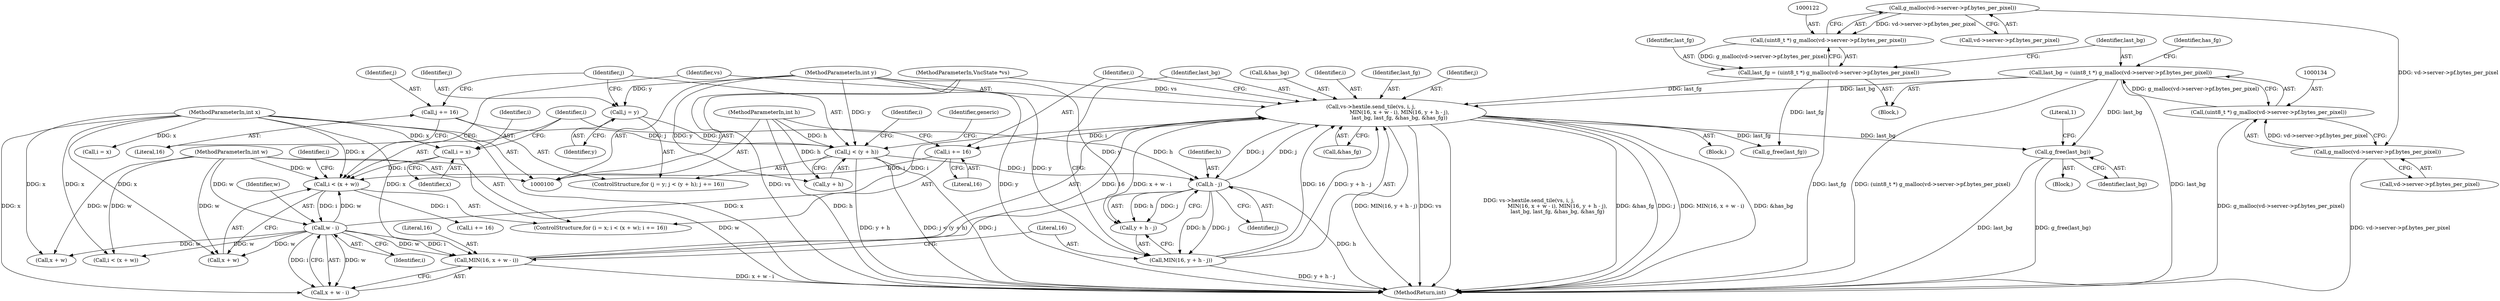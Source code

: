 digraph "1_qemu_9f64916da20eea67121d544698676295bbb105a7@API" {
"1000213" [label="(Call,g_free(last_bg))"];
"1000131" [label="(Call,last_bg = (uint8_t *) g_malloc(vd->server->pf.bytes_per_pixel))"];
"1000133" [label="(Call,(uint8_t *) g_malloc(vd->server->pf.bytes_per_pixel))"];
"1000135" [label="(Call,g_malloc(vd->server->pf.bytes_per_pixel))"];
"1000123" [label="(Call,g_malloc(vd->server->pf.bytes_per_pixel))"];
"1000187" [label="(Call,vs->hextile.send_tile(vs, i, j,\n                                  MIN(16, x + w - i), MIN(16, y + h - j),\n                                  last_bg, last_fg, &has_bg, &has_fg))"];
"1000101" [label="(MethodParameterIn,VncState *vs)"];
"1000195" [label="(Call,w - i)"];
"1000104" [label="(MethodParameterIn,int w)"];
"1000178" [label="(Call,i < (x + w))"];
"1000183" [label="(Call,i += 16)"];
"1000175" [label="(Call,i = x)"];
"1000102" [label="(MethodParameterIn,int x)"];
"1000202" [label="(Call,h - j)"];
"1000105" [label="(MethodParameterIn,int h)"];
"1000152" [label="(Call,j < (y + h))"];
"1000157" [label="(Call,j += 16)"];
"1000149" [label="(Call,j = y)"];
"1000103" [label="(MethodParameterIn,int y)"];
"1000191" [label="(Call,MIN(16, x + w - i))"];
"1000198" [label="(Call,MIN(16, y + h - j))"];
"1000119" [label="(Call,last_fg = (uint8_t *) g_malloc(vd->server->pf.bytes_per_pixel))"];
"1000121" [label="(Call,(uint8_t *) g_malloc(vd->server->pf.bytes_per_pixel))"];
"1000187" [label="(Call,vs->hextile.send_tile(vs, i, j,\n                                  MIN(16, x + w - i), MIN(16, y + h - j),\n                                  last_bg, last_fg, &has_bg, &has_fg))"];
"1000105" [label="(MethodParameterIn,int h)"];
"1000123" [label="(Call,g_malloc(vd->server->pf.bytes_per_pixel))"];
"1000203" [label="(Identifier,h)"];
"1000131" [label="(Call,last_bg = (uint8_t *) g_malloc(vd->server->pf.bytes_per_pixel))"];
"1000300" [label="(MethodReturn,int)"];
"1000192" [label="(Literal,16)"];
"1000185" [label="(Literal,16)"];
"1000165" [label="(Call,i < (x + w))"];
"1000209" [label="(Call,&has_fg)"];
"1000193" [label="(Call,x + w - i)"];
"1000186" [label="(Block,)"];
"1000183" [label="(Call,i += 16)"];
"1000119" [label="(Call,last_fg = (uint8_t *) g_malloc(vd->server->pf.bytes_per_pixel))"];
"1000189" [label="(Identifier,i)"];
"1000170" [label="(Call,i += 16)"];
"1000150" [label="(Identifier,j)"];
"1000199" [label="(Literal,16)"];
"1000206" [label="(Identifier,last_fg)"];
"1000175" [label="(Call,i = x)"];
"1000197" [label="(Identifier,i)"];
"1000163" [label="(Identifier,i)"];
"1000204" [label="(Identifier,j)"];
"1000144" [label="(Identifier,has_fg)"];
"1000176" [label="(Identifier,i)"];
"1000124" [label="(Call,vd->server->pf.bytes_per_pixel)"];
"1000136" [label="(Call,vd->server->pf.bytes_per_pixel)"];
"1000177" [label="(Identifier,x)"];
"1000162" [label="(Call,i = x)"];
"1000152" [label="(Call,j < (y + h))"];
"1000180" [label="(Call,x + w)"];
"1000190" [label="(Identifier,j)"];
"1000167" [label="(Call,x + w)"];
"1000198" [label="(Call,MIN(16, y + h - j))"];
"1000184" [label="(Identifier,i)"];
"1000148" [label="(ControlStructure,for (j = y; j < (y + h); j += 16))"];
"1000159" [label="(Literal,16)"];
"1000214" [label="(Identifier,last_bg)"];
"1000132" [label="(Identifier,last_bg)"];
"1000135" [label="(Call,g_malloc(vd->server->pf.bytes_per_pixel))"];
"1000195" [label="(Call,w - i)"];
"1000196" [label="(Identifier,w)"];
"1000178" [label="(Call,i < (x + w))"];
"1000174" [label="(ControlStructure,for (i = x; i < (x + w); i += 16))"];
"1000220" [label="(Identifier,generic)"];
"1000157" [label="(Call,j += 16)"];
"1000188" [label="(Identifier,vs)"];
"1000158" [label="(Identifier,j)"];
"1000106" [label="(Block,)"];
"1000211" [label="(Call,g_free(last_fg))"];
"1000153" [label="(Identifier,j)"];
"1000171" [label="(Identifier,i)"];
"1000191" [label="(Call,MIN(16, x + w - i))"];
"1000103" [label="(MethodParameterIn,int y)"];
"1000213" [label="(Call,g_free(last_bg))"];
"1000101" [label="(MethodParameterIn,VncState *vs)"];
"1000120" [label="(Identifier,last_fg)"];
"1000207" [label="(Call,&has_bg)"];
"1000149" [label="(Call,j = y)"];
"1000179" [label="(Identifier,i)"];
"1000216" [label="(Literal,1)"];
"1000205" [label="(Identifier,last_bg)"];
"1000151" [label="(Identifier,y)"];
"1000202" [label="(Call,h - j)"];
"1000133" [label="(Call,(uint8_t *) g_malloc(vd->server->pf.bytes_per_pixel))"];
"1000104" [label="(MethodParameterIn,int w)"];
"1000160" [label="(Block,)"];
"1000121" [label="(Call,(uint8_t *) g_malloc(vd->server->pf.bytes_per_pixel))"];
"1000200" [label="(Call,y + h - j)"];
"1000102" [label="(MethodParameterIn,int x)"];
"1000154" [label="(Call,y + h)"];
"1000213" -> "1000160"  [label="AST: "];
"1000213" -> "1000214"  [label="CFG: "];
"1000214" -> "1000213"  [label="AST: "];
"1000216" -> "1000213"  [label="CFG: "];
"1000213" -> "1000300"  [label="DDG: last_bg"];
"1000213" -> "1000300"  [label="DDG: g_free(last_bg)"];
"1000131" -> "1000213"  [label="DDG: last_bg"];
"1000187" -> "1000213"  [label="DDG: last_bg"];
"1000131" -> "1000106"  [label="AST: "];
"1000131" -> "1000133"  [label="CFG: "];
"1000132" -> "1000131"  [label="AST: "];
"1000133" -> "1000131"  [label="AST: "];
"1000144" -> "1000131"  [label="CFG: "];
"1000131" -> "1000300"  [label="DDG: last_bg"];
"1000131" -> "1000300"  [label="DDG: (uint8_t *) g_malloc(vd->server->pf.bytes_per_pixel)"];
"1000133" -> "1000131"  [label="DDG: g_malloc(vd->server->pf.bytes_per_pixel)"];
"1000131" -> "1000187"  [label="DDG: last_bg"];
"1000133" -> "1000135"  [label="CFG: "];
"1000134" -> "1000133"  [label="AST: "];
"1000135" -> "1000133"  [label="AST: "];
"1000133" -> "1000300"  [label="DDG: g_malloc(vd->server->pf.bytes_per_pixel)"];
"1000135" -> "1000133"  [label="DDG: vd->server->pf.bytes_per_pixel"];
"1000135" -> "1000136"  [label="CFG: "];
"1000136" -> "1000135"  [label="AST: "];
"1000135" -> "1000300"  [label="DDG: vd->server->pf.bytes_per_pixel"];
"1000123" -> "1000135"  [label="DDG: vd->server->pf.bytes_per_pixel"];
"1000123" -> "1000121"  [label="AST: "];
"1000123" -> "1000124"  [label="CFG: "];
"1000124" -> "1000123"  [label="AST: "];
"1000121" -> "1000123"  [label="CFG: "];
"1000123" -> "1000121"  [label="DDG: vd->server->pf.bytes_per_pixel"];
"1000187" -> "1000186"  [label="AST: "];
"1000187" -> "1000209"  [label="CFG: "];
"1000188" -> "1000187"  [label="AST: "];
"1000189" -> "1000187"  [label="AST: "];
"1000190" -> "1000187"  [label="AST: "];
"1000191" -> "1000187"  [label="AST: "];
"1000198" -> "1000187"  [label="AST: "];
"1000205" -> "1000187"  [label="AST: "];
"1000206" -> "1000187"  [label="AST: "];
"1000207" -> "1000187"  [label="AST: "];
"1000209" -> "1000187"  [label="AST: "];
"1000184" -> "1000187"  [label="CFG: "];
"1000187" -> "1000300"  [label="DDG: vs"];
"1000187" -> "1000300"  [label="DDG: vs->hextile.send_tile(vs, i, j,\n                                  MIN(16, x + w - i), MIN(16, y + h - j),\n                                  last_bg, last_fg, &has_bg, &has_fg)"];
"1000187" -> "1000300"  [label="DDG: &has_fg"];
"1000187" -> "1000300"  [label="DDG: j"];
"1000187" -> "1000300"  [label="DDG: MIN(16, x + w - i)"];
"1000187" -> "1000300"  [label="DDG: &has_bg"];
"1000187" -> "1000300"  [label="DDG: MIN(16, y + h - j)"];
"1000187" -> "1000183"  [label="DDG: i"];
"1000101" -> "1000187"  [label="DDG: vs"];
"1000195" -> "1000187"  [label="DDG: i"];
"1000202" -> "1000187"  [label="DDG: j"];
"1000191" -> "1000187"  [label="DDG: 16"];
"1000191" -> "1000187"  [label="DDG: x + w - i"];
"1000198" -> "1000187"  [label="DDG: 16"];
"1000198" -> "1000187"  [label="DDG: y + h - j"];
"1000187" -> "1000202"  [label="DDG: j"];
"1000119" -> "1000187"  [label="DDG: last_fg"];
"1000187" -> "1000211"  [label="DDG: last_fg"];
"1000101" -> "1000100"  [label="AST: "];
"1000101" -> "1000300"  [label="DDG: vs"];
"1000195" -> "1000193"  [label="AST: "];
"1000195" -> "1000197"  [label="CFG: "];
"1000196" -> "1000195"  [label="AST: "];
"1000197" -> "1000195"  [label="AST: "];
"1000193" -> "1000195"  [label="CFG: "];
"1000195" -> "1000165"  [label="DDG: w"];
"1000195" -> "1000167"  [label="DDG: w"];
"1000195" -> "1000178"  [label="DDG: w"];
"1000195" -> "1000180"  [label="DDG: w"];
"1000195" -> "1000191"  [label="DDG: w"];
"1000195" -> "1000191"  [label="DDG: i"];
"1000195" -> "1000193"  [label="DDG: w"];
"1000195" -> "1000193"  [label="DDG: i"];
"1000104" -> "1000195"  [label="DDG: w"];
"1000178" -> "1000195"  [label="DDG: i"];
"1000104" -> "1000100"  [label="AST: "];
"1000104" -> "1000300"  [label="DDG: w"];
"1000104" -> "1000165"  [label="DDG: w"];
"1000104" -> "1000167"  [label="DDG: w"];
"1000104" -> "1000178"  [label="DDG: w"];
"1000104" -> "1000180"  [label="DDG: w"];
"1000178" -> "1000174"  [label="AST: "];
"1000178" -> "1000180"  [label="CFG: "];
"1000179" -> "1000178"  [label="AST: "];
"1000180" -> "1000178"  [label="AST: "];
"1000188" -> "1000178"  [label="CFG: "];
"1000171" -> "1000178"  [label="CFG: "];
"1000178" -> "1000170"  [label="DDG: i"];
"1000183" -> "1000178"  [label="DDG: i"];
"1000175" -> "1000178"  [label="DDG: i"];
"1000102" -> "1000178"  [label="DDG: x"];
"1000183" -> "1000174"  [label="AST: "];
"1000183" -> "1000185"  [label="CFG: "];
"1000184" -> "1000183"  [label="AST: "];
"1000185" -> "1000183"  [label="AST: "];
"1000179" -> "1000183"  [label="CFG: "];
"1000175" -> "1000174"  [label="AST: "];
"1000175" -> "1000177"  [label="CFG: "];
"1000176" -> "1000175"  [label="AST: "];
"1000177" -> "1000175"  [label="AST: "];
"1000179" -> "1000175"  [label="CFG: "];
"1000102" -> "1000175"  [label="DDG: x"];
"1000102" -> "1000100"  [label="AST: "];
"1000102" -> "1000300"  [label="DDG: x"];
"1000102" -> "1000162"  [label="DDG: x"];
"1000102" -> "1000165"  [label="DDG: x"];
"1000102" -> "1000167"  [label="DDG: x"];
"1000102" -> "1000180"  [label="DDG: x"];
"1000102" -> "1000191"  [label="DDG: x"];
"1000102" -> "1000193"  [label="DDG: x"];
"1000202" -> "1000200"  [label="AST: "];
"1000202" -> "1000204"  [label="CFG: "];
"1000203" -> "1000202"  [label="AST: "];
"1000204" -> "1000202"  [label="AST: "];
"1000200" -> "1000202"  [label="CFG: "];
"1000202" -> "1000300"  [label="DDG: h"];
"1000202" -> "1000198"  [label="DDG: h"];
"1000202" -> "1000198"  [label="DDG: j"];
"1000202" -> "1000200"  [label="DDG: h"];
"1000202" -> "1000200"  [label="DDG: j"];
"1000105" -> "1000202"  [label="DDG: h"];
"1000152" -> "1000202"  [label="DDG: j"];
"1000105" -> "1000100"  [label="AST: "];
"1000105" -> "1000300"  [label="DDG: h"];
"1000105" -> "1000152"  [label="DDG: h"];
"1000105" -> "1000154"  [label="DDG: h"];
"1000152" -> "1000148"  [label="AST: "];
"1000152" -> "1000154"  [label="CFG: "];
"1000153" -> "1000152"  [label="AST: "];
"1000154" -> "1000152"  [label="AST: "];
"1000163" -> "1000152"  [label="CFG: "];
"1000220" -> "1000152"  [label="CFG: "];
"1000152" -> "1000300"  [label="DDG: j < (y + h)"];
"1000152" -> "1000300"  [label="DDG: j"];
"1000152" -> "1000300"  [label="DDG: y + h"];
"1000157" -> "1000152"  [label="DDG: j"];
"1000149" -> "1000152"  [label="DDG: j"];
"1000103" -> "1000152"  [label="DDG: y"];
"1000157" -> "1000148"  [label="AST: "];
"1000157" -> "1000159"  [label="CFG: "];
"1000158" -> "1000157"  [label="AST: "];
"1000159" -> "1000157"  [label="AST: "];
"1000153" -> "1000157"  [label="CFG: "];
"1000149" -> "1000148"  [label="AST: "];
"1000149" -> "1000151"  [label="CFG: "];
"1000150" -> "1000149"  [label="AST: "];
"1000151" -> "1000149"  [label="AST: "];
"1000153" -> "1000149"  [label="CFG: "];
"1000103" -> "1000149"  [label="DDG: y"];
"1000103" -> "1000100"  [label="AST: "];
"1000103" -> "1000300"  [label="DDG: y"];
"1000103" -> "1000154"  [label="DDG: y"];
"1000103" -> "1000198"  [label="DDG: y"];
"1000103" -> "1000200"  [label="DDG: y"];
"1000191" -> "1000193"  [label="CFG: "];
"1000192" -> "1000191"  [label="AST: "];
"1000193" -> "1000191"  [label="AST: "];
"1000199" -> "1000191"  [label="CFG: "];
"1000191" -> "1000300"  [label="DDG: x + w - i"];
"1000198" -> "1000200"  [label="CFG: "];
"1000199" -> "1000198"  [label="AST: "];
"1000200" -> "1000198"  [label="AST: "];
"1000205" -> "1000198"  [label="CFG: "];
"1000198" -> "1000300"  [label="DDG: y + h - j"];
"1000119" -> "1000106"  [label="AST: "];
"1000119" -> "1000121"  [label="CFG: "];
"1000120" -> "1000119"  [label="AST: "];
"1000121" -> "1000119"  [label="AST: "];
"1000132" -> "1000119"  [label="CFG: "];
"1000119" -> "1000300"  [label="DDG: last_fg"];
"1000121" -> "1000119"  [label="DDG: g_malloc(vd->server->pf.bytes_per_pixel)"];
"1000119" -> "1000211"  [label="DDG: last_fg"];
"1000122" -> "1000121"  [label="AST: "];
}
